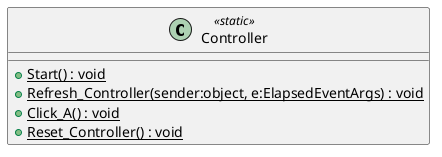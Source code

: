 @startuml
class Controller <<static>> {
    + {static} Start() : void
    + {static} Refresh_Controller(sender:object, e:ElapsedEventArgs) : void
    + {static} Click_A() : void
    + {static} Reset_Controller() : void
}
@enduml
